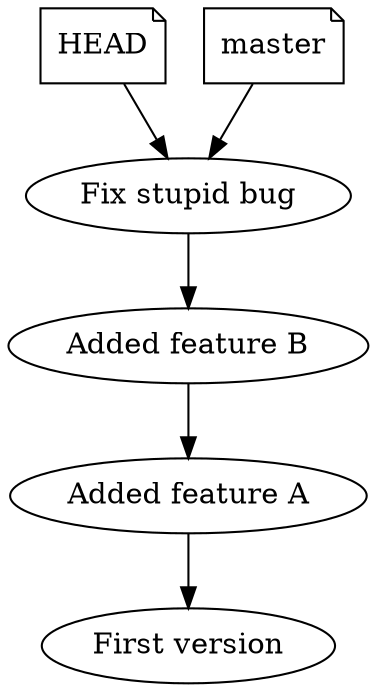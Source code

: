 digraph single_dude {
    "HEAD" [ shape=note ];
    "master" [ shape=note ];

    "HEAD" -> "Fix stupid bug";
    "master" -> "Fix stupid bug";

    "Fix stupid bug" -> "Added feature B" -> "Added feature A" -> "First version";
}
